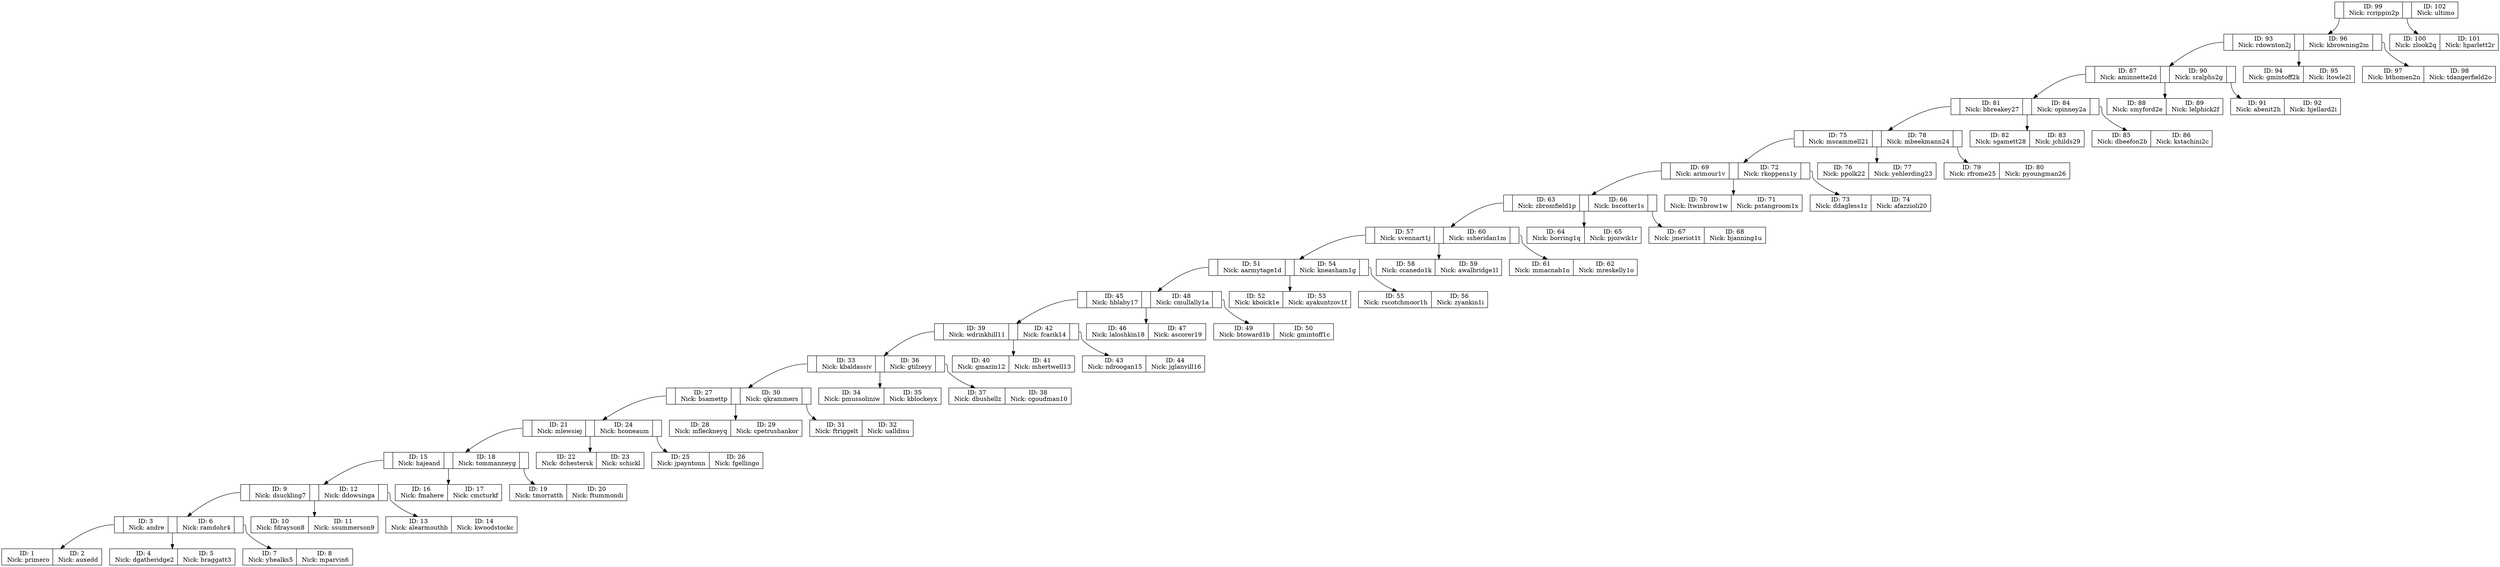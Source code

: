 digraph G {
node[shape=record]
		//Agregar Nodos Rama
R0x12164caa0[label="<C1>|ID: 99\n Nick: rcrippin2p|<C2>|ID: 102\n Nick: ultimo"];
R0x12164ca20[label="<C1>|ID: 93\n Nick: rdownton2j|<C2>|ID: 96\n Nick: kbrowning2m|<C3>"];
R0x12164c2e0[label="<C1>|ID: 87\n Nick: aminnette2d|<C2>|ID: 90\n Nick: sralphs2g|<C3>"];
R0x12164b520[label="<C1>|ID: 81\n Nick: bbreakey27|<C2>|ID: 84\n Nick: opinney2a|<C3>"];
R0x12164ade0[label="<C1>|ID: 75\n Nick: mscammell21|<C2>|ID: 78\n Nick: mbeekmann24|<C3>"];
R0x121649b40[label="<C1>|ID: 69\n Nick: arimour1v|<C2>|ID: 72\n Nick: rkoppens1y|<C3>"];
R0x121649540[label="<C1>|ID: 63\n Nick: zbromfield1p|<C2>|ID: 66\n Nick: bscotter1s|<C3>"];
R0x121648790[label="<C1>|ID: 57\n Nick: svennart1j|<C2>|ID: 60\n Nick: ssheridan1m|<C3>"];
R0x121647f40[label="<C1>|ID: 51\n Nick: aarmytage1d|<C2>|ID: 54\n Nick: kneasham1g|<C3>"];
R0x121647570[label="<C1>|ID: 45\n Nick: hblaby17|<C2>|ID: 48\n Nick: cmullally1a|<C3>"];
R0x1216469a0[label="<C1>|ID: 39\n Nick: wdrinkhill11|<C2>|ID: 42\n Nick: fcarik14|<C3>"];
R0x121645f30[label="<C1>|ID: 33\n Nick: kbaldassiv|<C2>|ID: 36\n Nick: gtilzeyy|<C3>"];
R0x1216455a0[label="<C1>|ID: 27\n Nick: bsamettp|<C2>|ID: 30\n Nick: qkrammers|<C3>"];
R0x121644990[label="<C1>|ID: 21\n Nick: mlewsiej|<C2>|ID: 24\n Nick: hconeaum|<C3>"];
R0x121643d30[label="<C1>|ID: 15\n Nick: hajeand|<C2>|ID: 18\n Nick: tommanneyg|<C3>"];
R0x1216433f0[label="<C1>|ID: 9\n Nick: dsuckling7|<C2>|ID: 12\n Nick: ddowsinga|<C3>"];
R0x121642d80[label="<C1>|ID: 3\n Nick: andre|<C2>|ID: 6\n Nick: ramdohr4|<C3>"];
R0x121642070[label="ID: 1\n Nick: primero|ID: 2\n Nick: auxedd"];
R0x121642a60[label="ID: 4\n Nick: dgatheridge2|ID: 5\n Nick: braggatt3"];
R0x121642cc0[label="ID: 7\n Nick: yhealks5|ID: 8\n Nick: mparvin6"];
R0x121642640[label="ID: 10\n Nick: fdrayson8|ID: 11\n Nick: ssummerson9"];
R0x121643330[label="ID: 13\n Nick: alearmouthb|ID: 14\n Nick: kwoodstockc"];
R0x121643a20[label="ID: 16\n Nick: fmahere|ID: 17\n Nick: cmcturkf"];
R0x121643c70[label="ID: 19\n Nick: tmorratth|ID: 20\n Nick: ftummondi"];
R0x1216441d0[label="ID: 22\n Nick: dchestersk|ID: 23\n Nick: schickl"];
R0x1216448d0[label="ID: 25\n Nick: jpayntonn|ID: 26\n Nick: fgellingo"];
R0x121644fd0[label="ID: 28\n Nick: mfleckneyq|ID: 29\n Nick: cpetrushankor"];
R0x1216454e0[label="ID: 31\n Nick: ftriggelt|ID: 32\n Nick: ualldisu"];
R0x121645a90[label="ID: 34\n Nick: pmussoliniw|ID: 35\n Nick: kblockeyx"];
R0x121645e70[label="ID: 37\n Nick: dbushellz|ID: 38\n Nick: cgoudman10"];
R0x121646530[label="ID: 40\n Nick: gmazin12|ID: 41\n Nick: mhertwell13"];
R0x121646760[label="ID: 43\n Nick: ndroogan15|ID: 44\n Nick: jglanvill16"];
R0x121646bf0[label="ID: 46\n Nick: laloshkin18|ID: 47\n Nick: ascorer19"];
R0x121647340[label="ID: 49\n Nick: btoward1b|ID: 50\n Nick: gmintoff1c"];
R0x121647a80[label="ID: 52\n Nick: kboick1e|ID: 53\n Nick: ayakuntzov1f"];
R0x121647e80[label="ID: 55\n Nick: rscotchmoor1h|ID: 56\n Nick: zyankin1i"];
R0x121648190[label="ID: 58\n Nick: ccanedo1k|ID: 59\n Nick: awalbridge1l"];
R0x1216486d0[label="ID: 61\n Nick: mmacnab1n|ID: 62\n Nick: mreskelly1o"];
R0x121648e90[label="ID: 64\n Nick: borring1q|ID: 65\n Nick: pjozwik1r"];
R0x121649480[label="ID: 67\n Nick: jmeriot1t|ID: 68\n Nick: bjanning1u"];
R0x121649930[label="ID: 70\n Nick: ltwinbrow1w|ID: 71\n Nick: pstangroom1x"];
R0x121649a80[label="ID: 73\n Nick: ddagless1z|ID: 74\n Nick: afazzioli20"];
R0x12164a960[label="ID: 76\n Nick: ppolk22|ID: 77\n Nick: yehlerding23"];
R0x12164ad20[label="ID: 79\n Nick: rfrome25|ID: 80\n Nick: pyoungman26"];
R0x12164af70[label="ID: 82\n Nick: sgamett28|ID: 83\n Nick: jchilds29"];
R0x12164b460[label="ID: 85\n Nick: dbeefon2b|ID: 86\n Nick: kstachini2c"];
R0x12164be60[label="ID: 88\n Nick: smyford2e|ID: 89\n Nick: lelphick2f"];
R0x12164c220[label="ID: 91\n Nick: abenit2h|ID: 92\n Nick: hjellard2i"];
R0x12164c470[label="ID: 94\n Nick: gmintoff2k|ID: 95\n Nick: ltowle2l"];
R0x12164c960[label="ID: 97\n Nick: bthomen2n|ID: 98\n Nick: tdangerfield2o"];
R0x1317043a0[label="ID: 100\n Nick: zlook2q|ID: 101\n Nick: hparlett2r"];
		//Agregar conexiones
R0x12164caa0:C1->R0x12164ca20;
R0x12164ca20:C1->R0x12164c2e0;
R0x12164c2e0:C1->R0x12164b520;
R0x12164b520:C1->R0x12164ade0;
R0x12164ade0:C1->R0x121649b40;
R0x121649b40:C1->R0x121649540;
R0x121649540:C1->R0x121648790;
R0x121648790:C1->R0x121647f40;
R0x121647f40:C1->R0x121647570;
R0x121647570:C1->R0x1216469a0;
R0x1216469a0:C1->R0x121645f30;
R0x121645f30:C1->R0x1216455a0;
R0x1216455a0:C1->R0x121644990;
R0x121644990:C1->R0x121643d30;
R0x121643d30:C1->R0x1216433f0;
R0x1216433f0:C1->R0x121642d80;
R0x121642d80:C1->R0x121642070;
R0x121642d80:C2->R0x121642a60;
R0x121642d80:C3->R0x121642cc0;
R0x1216433f0:C2->R0x121642640;
R0x1216433f0:C3->R0x121643330;
R0x121643d30:C2->R0x121643a20;
R0x121643d30:C3->R0x121643c70;
R0x121644990:C2->R0x1216441d0;
R0x121644990:C3->R0x1216448d0;
R0x1216455a0:C2->R0x121644fd0;
R0x1216455a0:C3->R0x1216454e0;
R0x121645f30:C2->R0x121645a90;
R0x121645f30:C3->R0x121645e70;
R0x1216469a0:C2->R0x121646530;
R0x1216469a0:C3->R0x121646760;
R0x121647570:C2->R0x121646bf0;
R0x121647570:C3->R0x121647340;
R0x121647f40:C2->R0x121647a80;
R0x121647f40:C3->R0x121647e80;
R0x121648790:C2->R0x121648190;
R0x121648790:C3->R0x1216486d0;
R0x121649540:C2->R0x121648e90;
R0x121649540:C3->R0x121649480;
R0x121649b40:C2->R0x121649930;
R0x121649b40:C3->R0x121649a80;
R0x12164ade0:C2->R0x12164a960;
R0x12164ade0:C3->R0x12164ad20;
R0x12164b520:C2->R0x12164af70;
R0x12164b520:C3->R0x12164b460;
R0x12164c2e0:C2->R0x12164be60;
R0x12164c2e0:C3->R0x12164c220;
R0x12164ca20:C2->R0x12164c470;
R0x12164ca20:C3->R0x12164c960;
R0x12164caa0:C2->R0x1317043a0;
}